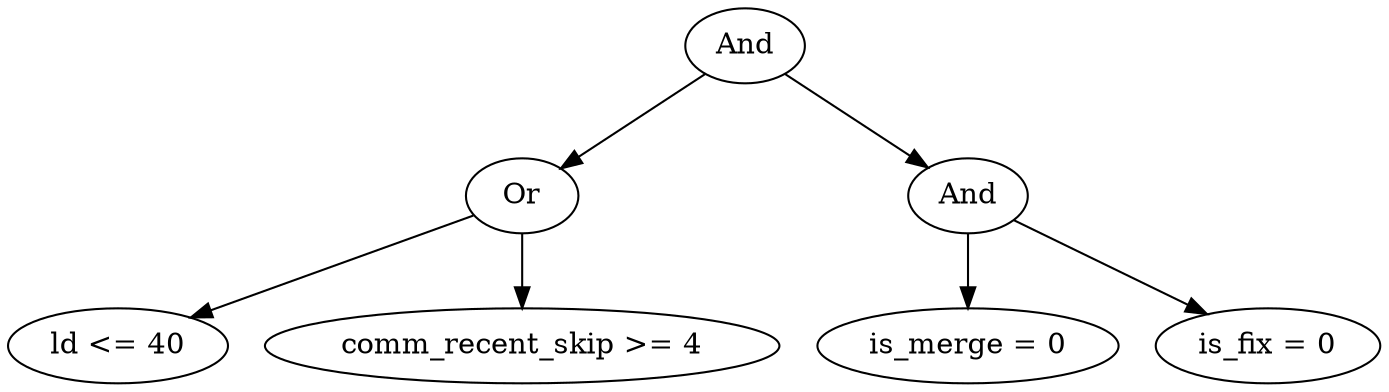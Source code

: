 digraph G {
	graph [bb="0,0,546.74,180",
		dpi=78
	];
	node [label="\N"];
	1	 [height=0.5,
		label=And,
		pos="291.25,162",
		width=0.75];
	2	 [height=0.5,
		label=Or,
		pos="203.25,90",
		width=0.75];
	1 -> 2	 [pos="e,219.86,104.22 274.28,147.5 261.17,137.08 242.83,122.49 228.07,110.75"];
	3	 [height=0.5,
		label=And,
		pos="380.25,90",
		width=0.75];
	1 -> 3	 [pos="e,363.28,104.35 307.99,147.83 321.33,137.34 340.21,122.49 355.33,110.6"];
	4	 [height=0.5,
		label="ld <= 40",
		pos="42.246,18",
		width=1.1735];
	2 -> 4	 [pos="e,70.806,31.417 181.2,79.414 155.21,68.114 111.58,49.146 80.14,35.475"];
	5	 [height=0.5,
		label="comm_recent_skip >= 4",
		pos="203.25,18",
		width=2.7984];
	2 -> 5	 [pos="e,203.25,36.104 203.25,71.697 203.25,63.983 203.25,54.712 203.25,46.112"];
	6	 [height=0.5,
		label="is_merge = 0",
		pos="380.25,18",
		width=1.6068];
	3 -> 6	 [pos="e,380.25,36.104 380.25,71.697 380.25,63.983 380.25,54.712 380.25,46.112"];
	7	 [height=0.5,
		label="is_fix = 0",
		pos="501.25,18",
		width=1.2638];
	3 -> 7	 [pos="e,476.52,33.305 399.96,77.597 418.24,67.021 445.82,51.064 467.59,38.471"];
}
